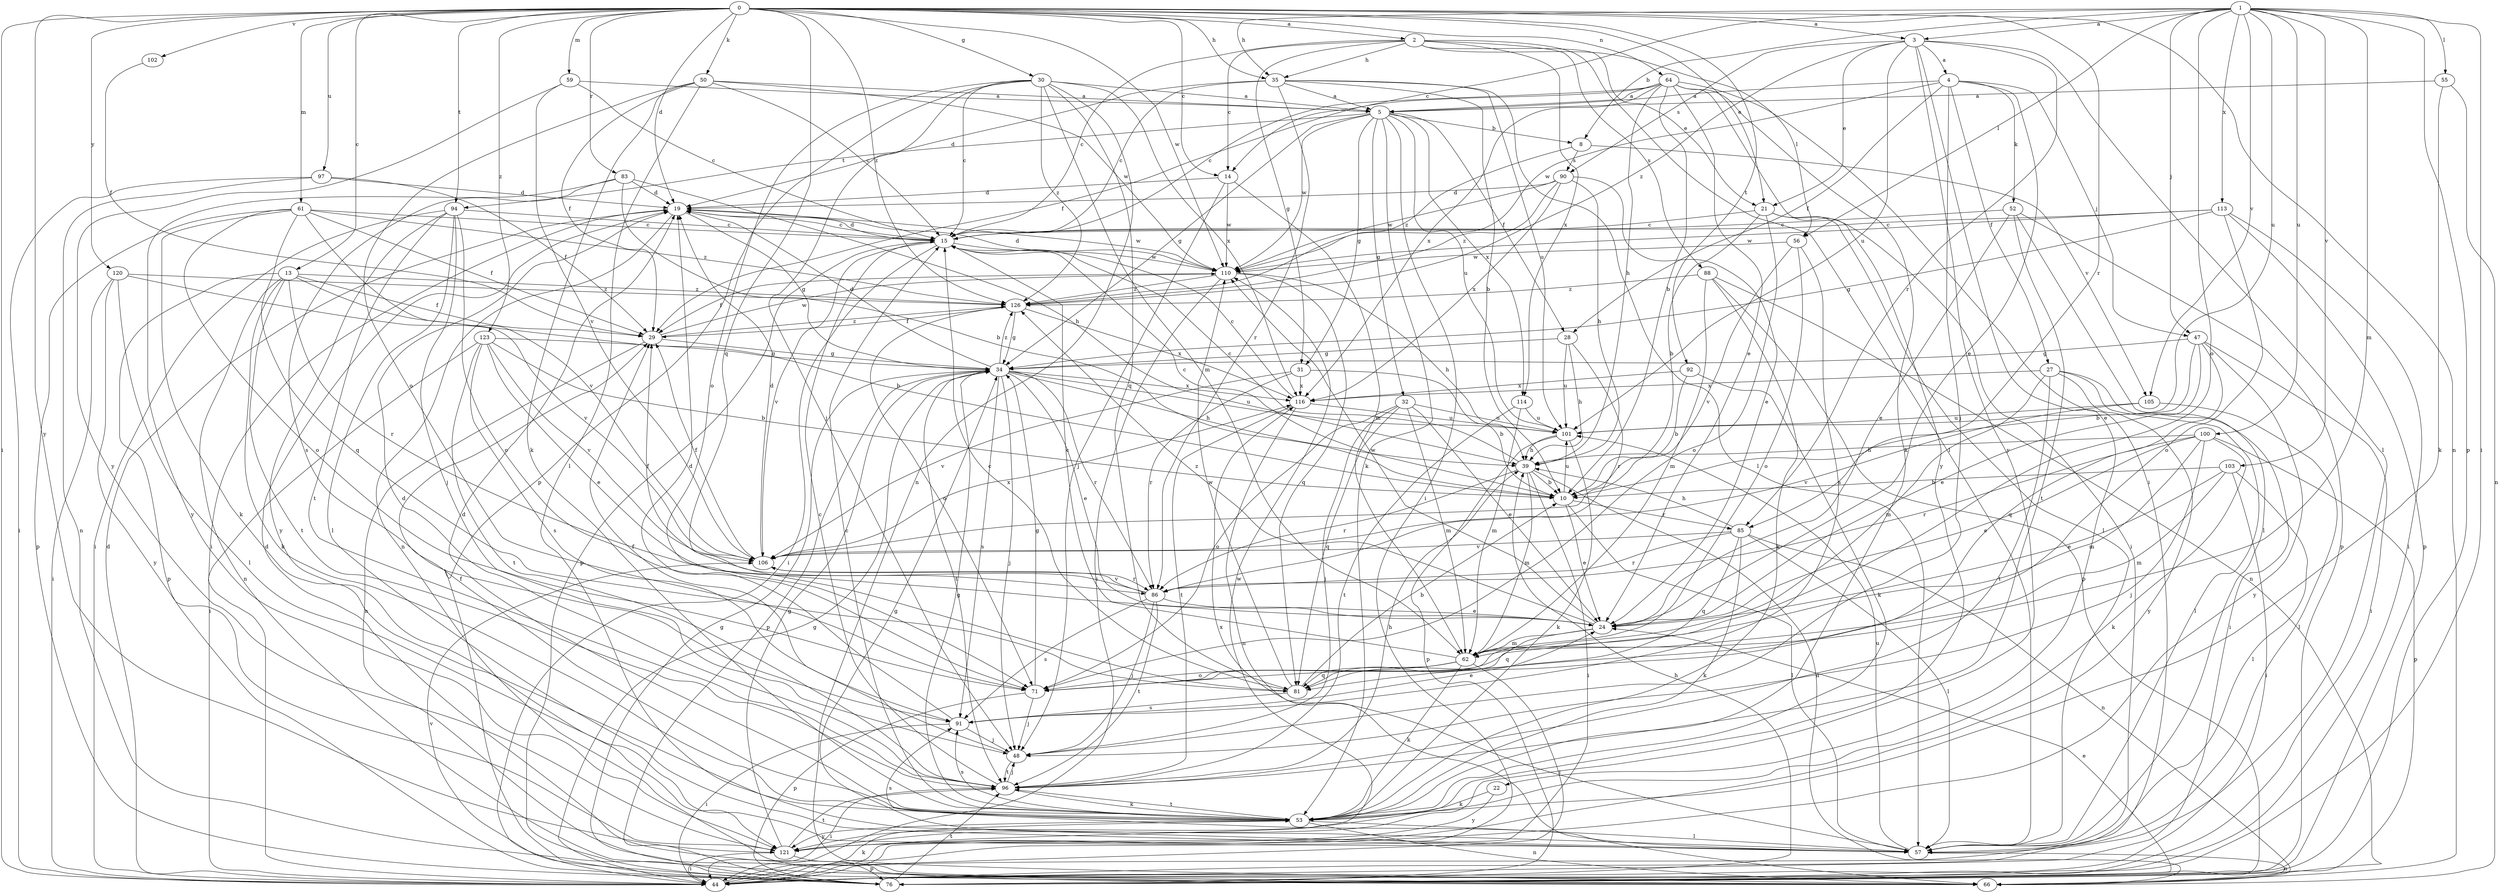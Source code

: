 strict digraph  {
0;
1;
2;
3;
4;
5;
8;
10;
13;
14;
15;
19;
21;
22;
24;
27;
28;
29;
30;
31;
32;
34;
35;
39;
44;
47;
48;
50;
52;
53;
55;
56;
57;
59;
61;
62;
64;
66;
71;
76;
81;
83;
85;
86;
88;
90;
91;
92;
94;
96;
97;
100;
101;
102;
103;
105;
106;
110;
113;
114;
116;
120;
121;
123;
126;
0 -> 2  [label=a];
0 -> 3  [label=a];
0 -> 13  [label=c];
0 -> 14  [label=c];
0 -> 19  [label=d];
0 -> 21  [label=e];
0 -> 30  [label=g];
0 -> 35  [label=h];
0 -> 44  [label=i];
0 -> 50  [label=k];
0 -> 59  [label=m];
0 -> 61  [label=m];
0 -> 64  [label=n];
0 -> 66  [label=n];
0 -> 81  [label=q];
0 -> 83  [label=r];
0 -> 85  [label=r];
0 -> 92  [label=t];
0 -> 94  [label=t];
0 -> 97  [label=u];
0 -> 102  [label=v];
0 -> 110  [label=w];
0 -> 120  [label=y];
0 -> 121  [label=y];
0 -> 123  [label=z];
0 -> 126  [label=z];
1 -> 3  [label=a];
1 -> 8  [label=b];
1 -> 14  [label=c];
1 -> 35  [label=h];
1 -> 44  [label=i];
1 -> 47  [label=j];
1 -> 55  [label=l];
1 -> 56  [label=l];
1 -> 62  [label=m];
1 -> 71  [label=o];
1 -> 76  [label=p];
1 -> 100  [label=u];
1 -> 101  [label=u];
1 -> 103  [label=v];
1 -> 105  [label=v];
1 -> 113  [label=x];
2 -> 14  [label=c];
2 -> 15  [label=c];
2 -> 21  [label=e];
2 -> 31  [label=g];
2 -> 35  [label=h];
2 -> 56  [label=l];
2 -> 57  [label=l];
2 -> 88  [label=s];
2 -> 114  [label=x];
3 -> 4  [label=a];
3 -> 21  [label=e];
3 -> 22  [label=e];
3 -> 57  [label=l];
3 -> 85  [label=r];
3 -> 90  [label=s];
3 -> 101  [label=u];
3 -> 121  [label=y];
3 -> 126  [label=z];
4 -> 5  [label=a];
4 -> 24  [label=e];
4 -> 27  [label=f];
4 -> 28  [label=f];
4 -> 47  [label=j];
4 -> 48  [label=j];
4 -> 52  [label=k];
4 -> 110  [label=w];
5 -> 8  [label=b];
5 -> 28  [label=f];
5 -> 31  [label=g];
5 -> 32  [label=g];
5 -> 34  [label=g];
5 -> 44  [label=i];
5 -> 53  [label=k];
5 -> 94  [label=t];
5 -> 101  [label=u];
5 -> 110  [label=w];
5 -> 114  [label=x];
8 -> 90  [label=s];
8 -> 105  [label=v];
8 -> 126  [label=z];
10 -> 15  [label=c];
10 -> 24  [label=e];
10 -> 57  [label=l];
10 -> 85  [label=r];
10 -> 101  [label=u];
13 -> 10  [label=b];
13 -> 29  [label=f];
13 -> 53  [label=k];
13 -> 66  [label=n];
13 -> 76  [label=p];
13 -> 86  [label=r];
13 -> 96  [label=t];
13 -> 126  [label=z];
14 -> 19  [label=d];
14 -> 48  [label=j];
14 -> 62  [label=m];
14 -> 110  [label=w];
15 -> 19  [label=d];
15 -> 44  [label=i];
15 -> 76  [label=p];
15 -> 106  [label=v];
15 -> 110  [label=w];
19 -> 15  [label=c];
19 -> 34  [label=g];
19 -> 44  [label=i];
19 -> 66  [label=n];
19 -> 110  [label=w];
21 -> 10  [label=b];
21 -> 15  [label=c];
21 -> 44  [label=i];
21 -> 57  [label=l];
21 -> 71  [label=o];
22 -> 53  [label=k];
22 -> 121  [label=y];
24 -> 62  [label=m];
24 -> 81  [label=q];
24 -> 110  [label=w];
24 -> 126  [label=z];
27 -> 44  [label=i];
27 -> 57  [label=l];
27 -> 62  [label=m];
27 -> 96  [label=t];
27 -> 116  [label=x];
27 -> 121  [label=y];
28 -> 34  [label=g];
28 -> 39  [label=h];
28 -> 86  [label=r];
28 -> 101  [label=u];
29 -> 34  [label=g];
29 -> 66  [label=n];
29 -> 110  [label=w];
29 -> 126  [label=z];
30 -> 5  [label=a];
30 -> 15  [label=c];
30 -> 48  [label=j];
30 -> 62  [label=m];
30 -> 66  [label=n];
30 -> 71  [label=o];
30 -> 76  [label=p];
30 -> 81  [label=q];
30 -> 116  [label=x];
30 -> 126  [label=z];
31 -> 10  [label=b];
31 -> 86  [label=r];
31 -> 106  [label=v];
31 -> 116  [label=x];
32 -> 24  [label=e];
32 -> 48  [label=j];
32 -> 62  [label=m];
32 -> 71  [label=o];
32 -> 81  [label=q];
32 -> 101  [label=u];
34 -> 19  [label=d];
34 -> 24  [label=e];
34 -> 39  [label=h];
34 -> 48  [label=j];
34 -> 76  [label=p];
34 -> 86  [label=r];
34 -> 91  [label=s];
34 -> 96  [label=t];
34 -> 101  [label=u];
34 -> 116  [label=x];
34 -> 126  [label=z];
35 -> 5  [label=a];
35 -> 10  [label=b];
35 -> 15  [label=c];
35 -> 19  [label=d];
35 -> 57  [label=l];
35 -> 86  [label=r];
35 -> 101  [label=u];
39 -> 10  [label=b];
39 -> 15  [label=c];
39 -> 44  [label=i];
39 -> 62  [label=m];
39 -> 66  [label=n];
39 -> 86  [label=r];
44 -> 19  [label=d];
44 -> 34  [label=g];
44 -> 53  [label=k];
44 -> 110  [label=w];
47 -> 10  [label=b];
47 -> 24  [label=e];
47 -> 34  [label=g];
47 -> 44  [label=i];
47 -> 81  [label=q];
47 -> 121  [label=y];
48 -> 29  [label=f];
48 -> 96  [label=t];
50 -> 5  [label=a];
50 -> 15  [label=c];
50 -> 29  [label=f];
50 -> 53  [label=k];
50 -> 57  [label=l];
50 -> 71  [label=o];
50 -> 110  [label=w];
52 -> 15  [label=c];
52 -> 24  [label=e];
52 -> 57  [label=l];
52 -> 76  [label=p];
52 -> 96  [label=t];
53 -> 15  [label=c];
53 -> 19  [label=d];
53 -> 29  [label=f];
53 -> 34  [label=g];
53 -> 57  [label=l];
53 -> 66  [label=n];
53 -> 91  [label=s];
53 -> 96  [label=t];
53 -> 121  [label=y];
55 -> 5  [label=a];
55 -> 53  [label=k];
55 -> 66  [label=n];
56 -> 71  [label=o];
56 -> 91  [label=s];
56 -> 106  [label=v];
56 -> 110  [label=w];
57 -> 34  [label=g];
57 -> 66  [label=n];
57 -> 91  [label=s];
57 -> 101  [label=u];
57 -> 116  [label=x];
59 -> 5  [label=a];
59 -> 15  [label=c];
59 -> 106  [label=v];
59 -> 121  [label=y];
61 -> 15  [label=c];
61 -> 29  [label=f];
61 -> 53  [label=k];
61 -> 71  [label=o];
61 -> 76  [label=p];
61 -> 81  [label=q];
61 -> 106  [label=v];
61 -> 126  [label=z];
62 -> 15  [label=c];
62 -> 44  [label=i];
62 -> 53  [label=k];
62 -> 71  [label=o];
62 -> 81  [label=q];
64 -> 5  [label=a];
64 -> 10  [label=b];
64 -> 15  [label=c];
64 -> 24  [label=e];
64 -> 29  [label=f];
64 -> 39  [label=h];
64 -> 44  [label=i];
64 -> 53  [label=k];
64 -> 116  [label=x];
64 -> 121  [label=y];
66 -> 19  [label=d];
71 -> 34  [label=g];
71 -> 48  [label=j];
71 -> 76  [label=p];
76 -> 24  [label=e];
76 -> 34  [label=g];
76 -> 39  [label=h];
76 -> 96  [label=t];
76 -> 106  [label=v];
81 -> 10  [label=b];
81 -> 15  [label=c];
81 -> 91  [label=s];
81 -> 110  [label=w];
83 -> 10  [label=b];
83 -> 19  [label=d];
83 -> 39  [label=h];
83 -> 91  [label=s];
83 -> 121  [label=y];
85 -> 39  [label=h];
85 -> 53  [label=k];
85 -> 57  [label=l];
85 -> 66  [label=n];
85 -> 81  [label=q];
85 -> 86  [label=r];
85 -> 106  [label=v];
86 -> 24  [label=e];
86 -> 29  [label=f];
86 -> 48  [label=j];
86 -> 91  [label=s];
86 -> 96  [label=t];
86 -> 106  [label=v];
88 -> 53  [label=k];
88 -> 62  [label=m];
88 -> 66  [label=n];
88 -> 76  [label=p];
88 -> 126  [label=z];
90 -> 19  [label=d];
90 -> 24  [label=e];
90 -> 39  [label=h];
90 -> 110  [label=w];
90 -> 116  [label=x];
90 -> 126  [label=z];
91 -> 19  [label=d];
91 -> 24  [label=e];
91 -> 44  [label=i];
91 -> 48  [label=j];
92 -> 10  [label=b];
92 -> 53  [label=k];
92 -> 116  [label=x];
94 -> 15  [label=c];
94 -> 44  [label=i];
94 -> 48  [label=j];
94 -> 57  [label=l];
94 -> 71  [label=o];
94 -> 96  [label=t];
94 -> 121  [label=y];
96 -> 15  [label=c];
96 -> 19  [label=d];
96 -> 39  [label=h];
96 -> 44  [label=i];
96 -> 48  [label=j];
96 -> 53  [label=k];
97 -> 19  [label=d];
97 -> 29  [label=f];
97 -> 44  [label=i];
97 -> 66  [label=n];
100 -> 24  [label=e];
100 -> 39  [label=h];
100 -> 48  [label=j];
100 -> 53  [label=k];
100 -> 62  [label=m];
100 -> 76  [label=p];
100 -> 86  [label=r];
101 -> 39  [label=h];
101 -> 53  [label=k];
101 -> 76  [label=p];
102 -> 29  [label=f];
103 -> 10  [label=b];
103 -> 24  [label=e];
103 -> 44  [label=i];
103 -> 57  [label=l];
103 -> 62  [label=m];
105 -> 57  [label=l];
105 -> 101  [label=u];
105 -> 106  [label=v];
106 -> 19  [label=d];
106 -> 29  [label=f];
106 -> 86  [label=r];
106 -> 116  [label=x];
110 -> 19  [label=d];
110 -> 29  [label=f];
110 -> 39  [label=h];
110 -> 44  [label=i];
110 -> 81  [label=q];
110 -> 126  [label=z];
113 -> 15  [label=c];
113 -> 34  [label=g];
113 -> 44  [label=i];
113 -> 71  [label=o];
113 -> 76  [label=p];
113 -> 110  [label=w];
114 -> 62  [label=m];
114 -> 96  [label=t];
114 -> 101  [label=u];
116 -> 15  [label=c];
116 -> 66  [label=n];
116 -> 96  [label=t];
116 -> 101  [label=u];
120 -> 44  [label=i];
120 -> 57  [label=l];
120 -> 106  [label=v];
120 -> 121  [label=y];
120 -> 126  [label=z];
121 -> 34  [label=g];
121 -> 44  [label=i];
121 -> 76  [label=p];
121 -> 96  [label=t];
123 -> 10  [label=b];
123 -> 24  [label=e];
123 -> 34  [label=g];
123 -> 44  [label=i];
123 -> 91  [label=s];
123 -> 96  [label=t];
123 -> 106  [label=v];
126 -> 29  [label=f];
126 -> 34  [label=g];
126 -> 71  [label=o];
126 -> 116  [label=x];
}
